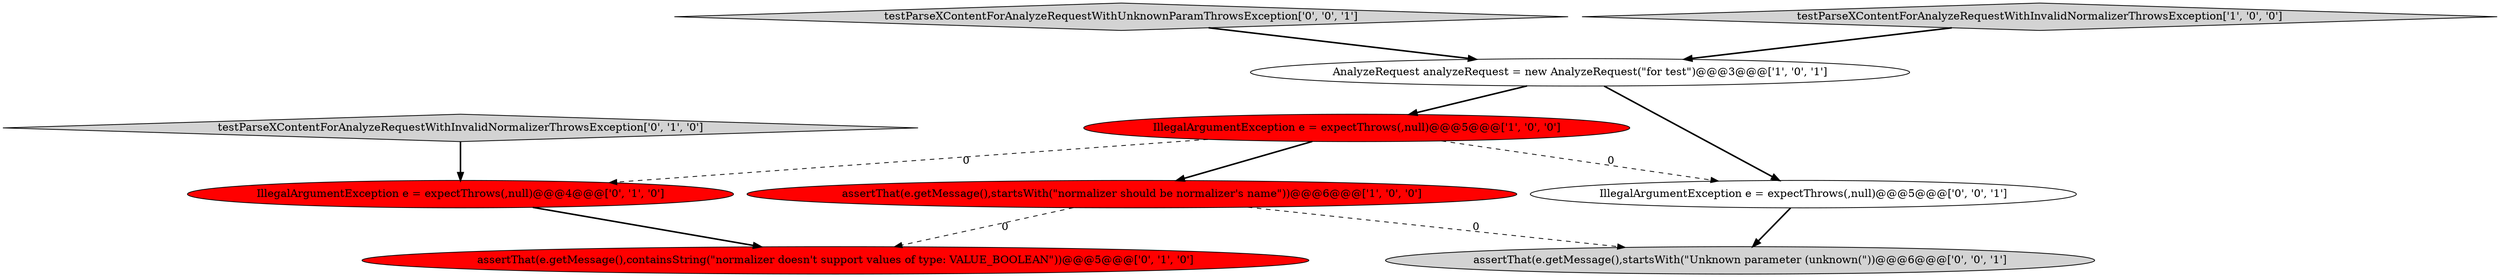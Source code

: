 digraph {
9 [style = filled, label = "IllegalArgumentException e = expectThrows(,null)@@@5@@@['0', '0', '1']", fillcolor = white, shape = ellipse image = "AAA0AAABBB3BBB"];
8 [style = filled, label = "testParseXContentForAnalyzeRequestWithUnknownParamThrowsException['0', '0', '1']", fillcolor = lightgray, shape = diamond image = "AAA0AAABBB3BBB"];
5 [style = filled, label = "IllegalArgumentException e = expectThrows(,null)@@@4@@@['0', '1', '0']", fillcolor = red, shape = ellipse image = "AAA1AAABBB2BBB"];
4 [style = filled, label = "testParseXContentForAnalyzeRequestWithInvalidNormalizerThrowsException['0', '1', '0']", fillcolor = lightgray, shape = diamond image = "AAA0AAABBB2BBB"];
7 [style = filled, label = "assertThat(e.getMessage(),startsWith(\"Unknown parameter (unknown(\"))@@@6@@@['0', '0', '1']", fillcolor = lightgray, shape = ellipse image = "AAA0AAABBB3BBB"];
0 [style = filled, label = "AnalyzeRequest analyzeRequest = new AnalyzeRequest(\"for test\")@@@3@@@['1', '0', '1']", fillcolor = white, shape = ellipse image = "AAA0AAABBB1BBB"];
3 [style = filled, label = "testParseXContentForAnalyzeRequestWithInvalidNormalizerThrowsException['1', '0', '0']", fillcolor = lightgray, shape = diamond image = "AAA0AAABBB1BBB"];
2 [style = filled, label = "IllegalArgumentException e = expectThrows(,null)@@@5@@@['1', '0', '0']", fillcolor = red, shape = ellipse image = "AAA1AAABBB1BBB"];
6 [style = filled, label = "assertThat(e.getMessage(),containsString(\"normalizer doesn't support values of type: VALUE_BOOLEAN\"))@@@5@@@['0', '1', '0']", fillcolor = red, shape = ellipse image = "AAA1AAABBB2BBB"];
1 [style = filled, label = "assertThat(e.getMessage(),startsWith(\"normalizer should be normalizer's name\"))@@@6@@@['1', '0', '0']", fillcolor = red, shape = ellipse image = "AAA1AAABBB1BBB"];
8->0 [style = bold, label=""];
2->5 [style = dashed, label="0"];
0->9 [style = bold, label=""];
5->6 [style = bold, label=""];
1->7 [style = dashed, label="0"];
9->7 [style = bold, label=""];
2->9 [style = dashed, label="0"];
4->5 [style = bold, label=""];
1->6 [style = dashed, label="0"];
2->1 [style = bold, label=""];
3->0 [style = bold, label=""];
0->2 [style = bold, label=""];
}
